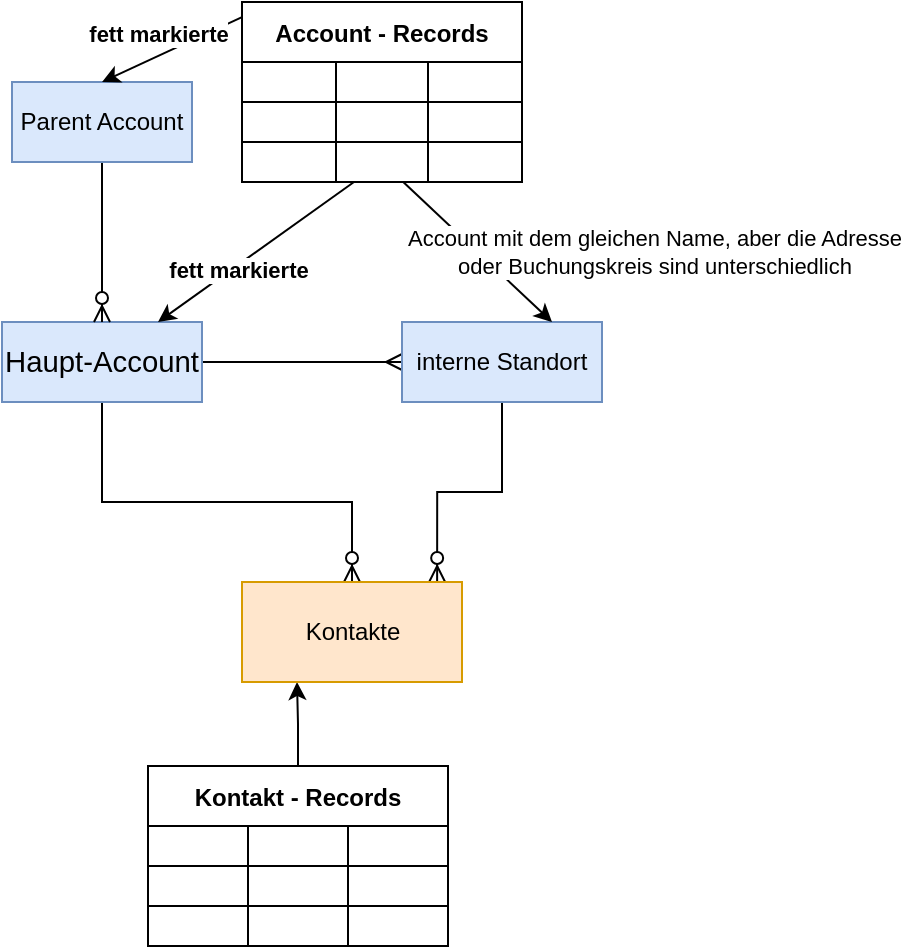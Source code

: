 <mxfile version="14.8.4" type="github">
  <diagram id="F96oW3K7lQKmsyeZBhO4" name="Page-1">
    <mxGraphModel dx="1038" dy="556" grid="0" gridSize="10" guides="1" tooltips="1" connect="1" arrows="1" fold="1" page="1" pageScale="1" pageWidth="827" pageHeight="1169" math="0" shadow="0">
      <root>
        <mxCell id="0" />
        <mxCell id="1" parent="0" />
        <mxCell id="DcMIOPFHpR5jHwBzN2j8-28" value="Account - Records" style="shape=table;startSize=30;container=1;collapsible=0;childLayout=tableLayout;fontStyle=1;align=center;" parent="1" vertex="1">
          <mxGeometry x="150" y="80" width="140" height="90" as="geometry" />
        </mxCell>
        <mxCell id="DcMIOPFHpR5jHwBzN2j8-29" value="" style="shape=partialRectangle;html=1;whiteSpace=wrap;collapsible=0;dropTarget=0;pointerEvents=0;fillColor=none;top=0;left=0;bottom=0;right=0;points=[[0,0.5],[1,0.5]];portConstraint=eastwest;" parent="DcMIOPFHpR5jHwBzN2j8-28" vertex="1">
          <mxGeometry y="30" width="140" height="20" as="geometry" />
        </mxCell>
        <mxCell id="DcMIOPFHpR5jHwBzN2j8-30" value="" style="shape=partialRectangle;html=1;whiteSpace=wrap;connectable=0;fillColor=none;top=0;left=0;bottom=0;right=0;overflow=hidden;" parent="DcMIOPFHpR5jHwBzN2j8-29" vertex="1">
          <mxGeometry width="47" height="20" as="geometry" />
        </mxCell>
        <mxCell id="DcMIOPFHpR5jHwBzN2j8-31" value="" style="shape=partialRectangle;html=1;whiteSpace=wrap;connectable=0;fillColor=none;top=0;left=0;bottom=0;right=0;overflow=hidden;" parent="DcMIOPFHpR5jHwBzN2j8-29" vertex="1">
          <mxGeometry x="47" width="46" height="20" as="geometry" />
        </mxCell>
        <mxCell id="DcMIOPFHpR5jHwBzN2j8-32" value="" style="shape=partialRectangle;html=1;whiteSpace=wrap;connectable=0;fillColor=none;top=0;left=0;bottom=0;right=0;overflow=hidden;" parent="DcMIOPFHpR5jHwBzN2j8-29" vertex="1">
          <mxGeometry x="93" width="47" height="20" as="geometry" />
        </mxCell>
        <mxCell id="DcMIOPFHpR5jHwBzN2j8-33" value="" style="shape=partialRectangle;html=1;whiteSpace=wrap;collapsible=0;dropTarget=0;pointerEvents=0;fillColor=none;top=0;left=0;bottom=0;right=0;points=[[0,0.5],[1,0.5]];portConstraint=eastwest;" parent="DcMIOPFHpR5jHwBzN2j8-28" vertex="1">
          <mxGeometry y="50" width="140" height="20" as="geometry" />
        </mxCell>
        <mxCell id="DcMIOPFHpR5jHwBzN2j8-34" value="" style="shape=partialRectangle;html=1;whiteSpace=wrap;connectable=0;fillColor=none;top=0;left=0;bottom=0;right=0;overflow=hidden;" parent="DcMIOPFHpR5jHwBzN2j8-33" vertex="1">
          <mxGeometry width="47" height="20" as="geometry" />
        </mxCell>
        <mxCell id="DcMIOPFHpR5jHwBzN2j8-35" value="" style="shape=partialRectangle;html=1;whiteSpace=wrap;connectable=0;fillColor=none;top=0;left=0;bottom=0;right=0;overflow=hidden;" parent="DcMIOPFHpR5jHwBzN2j8-33" vertex="1">
          <mxGeometry x="47" width="46" height="20" as="geometry" />
        </mxCell>
        <mxCell id="DcMIOPFHpR5jHwBzN2j8-36" value="" style="shape=partialRectangle;html=1;whiteSpace=wrap;connectable=0;fillColor=none;top=0;left=0;bottom=0;right=0;overflow=hidden;" parent="DcMIOPFHpR5jHwBzN2j8-33" vertex="1">
          <mxGeometry x="93" width="47" height="20" as="geometry" />
        </mxCell>
        <mxCell id="DcMIOPFHpR5jHwBzN2j8-37" value="" style="shape=partialRectangle;html=1;whiteSpace=wrap;collapsible=0;dropTarget=0;pointerEvents=0;fillColor=none;top=0;left=0;bottom=0;right=0;points=[[0,0.5],[1,0.5]];portConstraint=eastwest;" parent="DcMIOPFHpR5jHwBzN2j8-28" vertex="1">
          <mxGeometry y="70" width="140" height="20" as="geometry" />
        </mxCell>
        <mxCell id="DcMIOPFHpR5jHwBzN2j8-38" value="" style="shape=partialRectangle;html=1;whiteSpace=wrap;connectable=0;fillColor=none;top=0;left=0;bottom=0;right=0;overflow=hidden;" parent="DcMIOPFHpR5jHwBzN2j8-37" vertex="1">
          <mxGeometry width="47" height="20" as="geometry" />
        </mxCell>
        <mxCell id="DcMIOPFHpR5jHwBzN2j8-39" value="" style="shape=partialRectangle;html=1;whiteSpace=wrap;connectable=0;fillColor=none;top=0;left=0;bottom=0;right=0;overflow=hidden;" parent="DcMIOPFHpR5jHwBzN2j8-37" vertex="1">
          <mxGeometry x="47" width="46" height="20" as="geometry" />
        </mxCell>
        <mxCell id="DcMIOPFHpR5jHwBzN2j8-40" value="" style="shape=partialRectangle;html=1;whiteSpace=wrap;connectable=0;fillColor=none;top=0;left=0;bottom=0;right=0;overflow=hidden;" parent="DcMIOPFHpR5jHwBzN2j8-37" vertex="1">
          <mxGeometry x="93" width="47" height="20" as="geometry" />
        </mxCell>
        <mxCell id="DcMIOPFHpR5jHwBzN2j8-64" style="edgeStyle=orthogonalEdgeStyle;rounded=0;orthogonalLoop=1;jettySize=auto;html=1;entryX=0.5;entryY=0;entryDx=0;entryDy=0;endArrow=ERzeroToMany;endFill=1;" parent="1" source="DcMIOPFHpR5jHwBzN2j8-41" target="DcMIOPFHpR5jHwBzN2j8-62" edge="1">
          <mxGeometry relative="1" as="geometry">
            <Array as="points">
              <mxPoint x="80" y="330" />
              <mxPoint x="205" y="330" />
            </Array>
          </mxGeometry>
        </mxCell>
        <mxCell id="DcMIOPFHpR5jHwBzN2j8-67" style="edgeStyle=orthogonalEdgeStyle;rounded=0;orthogonalLoop=1;jettySize=auto;html=1;exitX=1;exitY=0.5;exitDx=0;exitDy=0;entryX=0;entryY=0.5;entryDx=0;entryDy=0;endArrow=ERmany;endFill=0;" parent="1" source="DcMIOPFHpR5jHwBzN2j8-41" target="DcMIOPFHpR5jHwBzN2j8-43" edge="1">
          <mxGeometry relative="1" as="geometry" />
        </mxCell>
        <mxCell id="DcMIOPFHpR5jHwBzN2j8-41" value="&lt;font face=&quot;calibri, sans-serif&quot;&gt;&lt;span style=&quot;font-size: 14.667px&quot;&gt;Haupt-Account&lt;/span&gt;&lt;/font&gt;" style="whiteSpace=wrap;html=1;align=center;fillColor=#dae8fc;strokeColor=#6c8ebf;" parent="1" vertex="1">
          <mxGeometry x="30" y="240" width="100" height="40" as="geometry" />
        </mxCell>
        <mxCell id="DcMIOPFHpR5jHwBzN2j8-65" style="edgeStyle=orthogonalEdgeStyle;rounded=0;orthogonalLoop=1;jettySize=auto;html=1;endArrow=ERzeroToMany;endFill=1;" parent="1" source="DcMIOPFHpR5jHwBzN2j8-42" target="DcMIOPFHpR5jHwBzN2j8-41" edge="1">
          <mxGeometry relative="1" as="geometry" />
        </mxCell>
        <mxCell id="DcMIOPFHpR5jHwBzN2j8-42" value="Parent Account" style="whiteSpace=wrap;html=1;align=center;fillColor=#dae8fc;strokeColor=#6c8ebf;" parent="1" vertex="1">
          <mxGeometry x="35" y="120" width="90" height="40" as="geometry" />
        </mxCell>
        <mxCell id="DcMIOPFHpR5jHwBzN2j8-68" style="edgeStyle=orthogonalEdgeStyle;rounded=0;orthogonalLoop=1;jettySize=auto;html=1;entryX=0.887;entryY=0;entryDx=0;entryDy=0;entryPerimeter=0;endArrow=ERzeroToMany;endFill=1;" parent="1" source="DcMIOPFHpR5jHwBzN2j8-43" target="DcMIOPFHpR5jHwBzN2j8-62" edge="1">
          <mxGeometry relative="1" as="geometry" />
        </mxCell>
        <mxCell id="DcMIOPFHpR5jHwBzN2j8-43" value="interne Standort" style="whiteSpace=wrap;html=1;align=center;fillColor=#dae8fc;strokeColor=#6c8ebf;" parent="1" vertex="1">
          <mxGeometry x="230" y="240" width="100" height="40" as="geometry" />
        </mxCell>
        <mxCell id="DcMIOPFHpR5jHwBzN2j8-44" value="" style="endArrow=classic;html=1;" parent="1" source="DcMIOPFHpR5jHwBzN2j8-37" target="DcMIOPFHpR5jHwBzN2j8-41" edge="1">
          <mxGeometry width="50" height="50" relative="1" as="geometry">
            <mxPoint x="390" y="310" as="sourcePoint" />
            <mxPoint x="440" y="260" as="targetPoint" />
          </mxGeometry>
        </mxCell>
        <mxCell id="DcMIOPFHpR5jHwBzN2j8-45" value="fett markierte" style="edgeLabel;html=1;align=center;verticalAlign=middle;resizable=0;points=[];fontStyle=1" parent="DcMIOPFHpR5jHwBzN2j8-44" vertex="1" connectable="0">
          <mxGeometry x="0.214" y="2" relative="1" as="geometry">
            <mxPoint as="offset" />
          </mxGeometry>
        </mxCell>
        <mxCell id="DcMIOPFHpR5jHwBzN2j8-46" value="" style="endArrow=classic;html=1;entryX=0.75;entryY=0;entryDx=0;entryDy=0;" parent="1" source="DcMIOPFHpR5jHwBzN2j8-37" target="DcMIOPFHpR5jHwBzN2j8-43" edge="1">
          <mxGeometry width="50" height="50" relative="1" as="geometry">
            <mxPoint x="390" y="310" as="sourcePoint" />
            <mxPoint x="440" y="260" as="targetPoint" />
          </mxGeometry>
        </mxCell>
        <mxCell id="DcMIOPFHpR5jHwBzN2j8-47" value="Account mit dem gleichen Name, aber die Adresse &lt;br&gt;oder Buchungskreis sind unterschiedlich" style="edgeLabel;html=1;align=center;verticalAlign=middle;resizable=0;points=[];" parent="DcMIOPFHpR5jHwBzN2j8-46" vertex="1" connectable="0">
          <mxGeometry x="-0.367" relative="1" as="geometry">
            <mxPoint x="101" y="12" as="offset" />
          </mxGeometry>
        </mxCell>
        <mxCell id="DcMIOPFHpR5jHwBzN2j8-63" style="edgeStyle=orthogonalEdgeStyle;rounded=0;orthogonalLoop=1;jettySize=auto;html=1;exitX=0.5;exitY=0;exitDx=0;exitDy=0;entryX=0.25;entryY=1;entryDx=0;entryDy=0;" parent="1" source="DcMIOPFHpR5jHwBzN2j8-48" target="DcMIOPFHpR5jHwBzN2j8-62" edge="1">
          <mxGeometry relative="1" as="geometry" />
        </mxCell>
        <mxCell id="DcMIOPFHpR5jHwBzN2j8-48" value="Kontakt - Records" style="shape=table;startSize=30;container=1;collapsible=0;childLayout=tableLayout;fontStyle=1;align=center;" parent="1" vertex="1">
          <mxGeometry x="103" y="462" width="150" height="90" as="geometry" />
        </mxCell>
        <mxCell id="DcMIOPFHpR5jHwBzN2j8-49" value="" style="shape=partialRectangle;html=1;whiteSpace=wrap;collapsible=0;dropTarget=0;pointerEvents=0;fillColor=none;top=0;left=0;bottom=0;right=0;points=[[0,0.5],[1,0.5]];portConstraint=eastwest;" parent="DcMIOPFHpR5jHwBzN2j8-48" vertex="1">
          <mxGeometry y="30" width="150" height="20" as="geometry" />
        </mxCell>
        <mxCell id="DcMIOPFHpR5jHwBzN2j8-50" value="" style="shape=partialRectangle;html=1;whiteSpace=wrap;connectable=0;fillColor=none;top=0;left=0;bottom=0;right=0;overflow=hidden;" parent="DcMIOPFHpR5jHwBzN2j8-49" vertex="1">
          <mxGeometry width="50" height="20" as="geometry" />
        </mxCell>
        <mxCell id="DcMIOPFHpR5jHwBzN2j8-51" value="" style="shape=partialRectangle;html=1;whiteSpace=wrap;connectable=0;fillColor=none;top=0;left=0;bottom=0;right=0;overflow=hidden;" parent="DcMIOPFHpR5jHwBzN2j8-49" vertex="1">
          <mxGeometry x="50" width="50" height="20" as="geometry" />
        </mxCell>
        <mxCell id="DcMIOPFHpR5jHwBzN2j8-52" value="" style="shape=partialRectangle;html=1;whiteSpace=wrap;connectable=0;fillColor=none;top=0;left=0;bottom=0;right=0;overflow=hidden;" parent="DcMIOPFHpR5jHwBzN2j8-49" vertex="1">
          <mxGeometry x="100" width="50" height="20" as="geometry" />
        </mxCell>
        <mxCell id="DcMIOPFHpR5jHwBzN2j8-53" value="" style="shape=partialRectangle;html=1;whiteSpace=wrap;collapsible=0;dropTarget=0;pointerEvents=0;fillColor=none;top=0;left=0;bottom=0;right=0;points=[[0,0.5],[1,0.5]];portConstraint=eastwest;" parent="DcMIOPFHpR5jHwBzN2j8-48" vertex="1">
          <mxGeometry y="50" width="150" height="20" as="geometry" />
        </mxCell>
        <mxCell id="DcMIOPFHpR5jHwBzN2j8-54" value="" style="shape=partialRectangle;html=1;whiteSpace=wrap;connectable=0;fillColor=none;top=0;left=0;bottom=0;right=0;overflow=hidden;" parent="DcMIOPFHpR5jHwBzN2j8-53" vertex="1">
          <mxGeometry width="50" height="20" as="geometry" />
        </mxCell>
        <mxCell id="DcMIOPFHpR5jHwBzN2j8-55" value="" style="shape=partialRectangle;html=1;whiteSpace=wrap;connectable=0;fillColor=none;top=0;left=0;bottom=0;right=0;overflow=hidden;" parent="DcMIOPFHpR5jHwBzN2j8-53" vertex="1">
          <mxGeometry x="50" width="50" height="20" as="geometry" />
        </mxCell>
        <mxCell id="DcMIOPFHpR5jHwBzN2j8-56" value="" style="shape=partialRectangle;html=1;whiteSpace=wrap;connectable=0;fillColor=none;top=0;left=0;bottom=0;right=0;overflow=hidden;" parent="DcMIOPFHpR5jHwBzN2j8-53" vertex="1">
          <mxGeometry x="100" width="50" height="20" as="geometry" />
        </mxCell>
        <mxCell id="DcMIOPFHpR5jHwBzN2j8-57" value="" style="shape=partialRectangle;html=1;whiteSpace=wrap;collapsible=0;dropTarget=0;pointerEvents=0;fillColor=none;top=0;left=0;bottom=0;right=0;points=[[0,0.5],[1,0.5]];portConstraint=eastwest;" parent="DcMIOPFHpR5jHwBzN2j8-48" vertex="1">
          <mxGeometry y="70" width="150" height="20" as="geometry" />
        </mxCell>
        <mxCell id="DcMIOPFHpR5jHwBzN2j8-58" value="" style="shape=partialRectangle;html=1;whiteSpace=wrap;connectable=0;fillColor=none;top=0;left=0;bottom=0;right=0;overflow=hidden;" parent="DcMIOPFHpR5jHwBzN2j8-57" vertex="1">
          <mxGeometry width="50" height="20" as="geometry" />
        </mxCell>
        <mxCell id="DcMIOPFHpR5jHwBzN2j8-59" value="" style="shape=partialRectangle;html=1;whiteSpace=wrap;connectable=0;fillColor=none;top=0;left=0;bottom=0;right=0;overflow=hidden;" parent="DcMIOPFHpR5jHwBzN2j8-57" vertex="1">
          <mxGeometry x="50" width="50" height="20" as="geometry" />
        </mxCell>
        <mxCell id="DcMIOPFHpR5jHwBzN2j8-60" value="" style="shape=partialRectangle;html=1;whiteSpace=wrap;connectable=0;fillColor=none;top=0;left=0;bottom=0;right=0;overflow=hidden;" parent="DcMIOPFHpR5jHwBzN2j8-57" vertex="1">
          <mxGeometry x="100" width="50" height="20" as="geometry" />
        </mxCell>
        <mxCell id="DcMIOPFHpR5jHwBzN2j8-62" value="Kontakte" style="html=1;fillColor=#ffe6cc;strokeColor=#d79b00;" parent="1" vertex="1">
          <mxGeometry x="150" y="370" width="110" height="50" as="geometry" />
        </mxCell>
        <mxCell id="c8nTEupHB0MEN7HIqXcc-1" value="" style="endArrow=classic;html=1;exitX=0;exitY=0.084;exitDx=0;exitDy=0;exitPerimeter=0;entryX=0.5;entryY=0;entryDx=0;entryDy=0;" edge="1" parent="1" source="DcMIOPFHpR5jHwBzN2j8-28" target="DcMIOPFHpR5jHwBzN2j8-42">
          <mxGeometry width="50" height="50" relative="1" as="geometry">
            <mxPoint x="216" y="180" as="sourcePoint" />
            <mxPoint x="118" y="250" as="targetPoint" />
          </mxGeometry>
        </mxCell>
        <mxCell id="c8nTEupHB0MEN7HIqXcc-2" value="fett markierte" style="edgeLabel;html=1;align=center;verticalAlign=middle;resizable=0;points=[];fontStyle=1" vertex="1" connectable="0" parent="c8nTEupHB0MEN7HIqXcc-1">
          <mxGeometry x="0.214" y="2" relative="1" as="geometry">
            <mxPoint y="-13" as="offset" />
          </mxGeometry>
        </mxCell>
      </root>
    </mxGraphModel>
  </diagram>
</mxfile>
